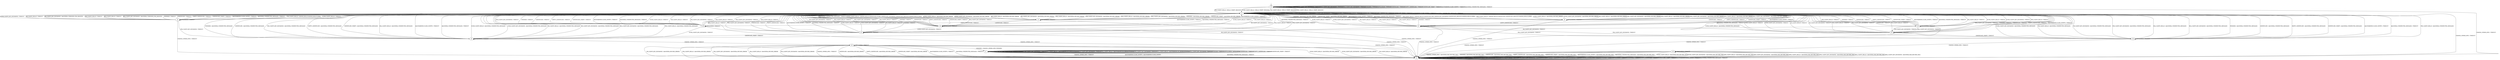 digraph h5 {
s0 [label="s0"];
s1 [label="s1"];
s2 [label="s2"];
s3 [label="s3"];
s4 [label="s4"];
s8 [label="s8"];
s5 [label="s5"];
s9 [label="s9"];
s10 [label="s10"];
s11 [label="s11"];
s16 [label="s16"];
s6 [label="s6"];
s12 [label="s12"];
s13 [label="s13"];
s14 [label="s14"];
s7 [label="s7"];
s15 [label="s15"];
s0 -> s1 [label="ECDH_CLIENT_HELLO / HELLO_VERIFY_REQUEST"];
s0 -> s0 [label="ECDH_CLIENT_KEY_EXCHANGE / TIMEOUT"];
s0 -> s1 [label="DH_CLIENT_HELLO / HELLO_VERIFY_REQUEST"];
s0 -> s0 [label="DH_CLIENT_KEY_EXCHANGE / TIMEOUT"];
s0 -> s1 [label="PSK_CLIENT_HELLO / HELLO_VERIFY_REQUEST"];
s0 -> s0 [label="PSK_CLIENT_KEY_EXCHANGE / TIMEOUT"];
s0 -> s1 [label="RSA_CLIENT_HELLO / HELLO_VERIFY_REQUEST"];
s0 -> s0 [label="RSA_CLIENT_KEY_EXCHANGE / TIMEOUT"];
s0 -> s2 [label="CHANGE_CIPHER_SPEC / TIMEOUT"];
s0 -> s0 [label="FINISHED / TIMEOUT"];
s0 -> s0 [label="APPLICATION / TIMEOUT"];
s0 -> s0 [label="CERTIFICATE / TIMEOUT"];
s0 -> s0 [label="EMPTY_CERTIFICATE / TIMEOUT"];
s0 -> s0 [label="CERTIFICATE_VERIFY / TIMEOUT"];
s0 -> s0 [label="Alert(WARNING,CLOSE_NOTIFY) / TIMEOUT"];
s0 -> s0 [label="Alert(FATAL,UNEXPECTED_MESSAGE) / TIMEOUT"];
s1 -> s3 [label="ECDH_CLIENT_HELLO / SERVER_HELLO,CERTIFICATE,ECDHE_SERVER_KEY_EXCHANGE,CERTIFICATE_REQUEST,SERVER_HELLO_DONE"];
s1 -> s1 [label="ECDH_CLIENT_KEY_EXCHANGE / TIMEOUT"];
s1 -> s8 [label="DH_CLIENT_HELLO / SERVER_HELLO,CERTIFICATE,DHE_SERVER_KEY_EXCHANGE,CERTIFICATE_REQUEST,SERVER_HELLO_DONE"];
s1 -> s1 [label="DH_CLIENT_KEY_EXCHANGE / TIMEOUT"];
s1 -> s4 [label="PSK_CLIENT_HELLO / SERVER_HELLO,SERVER_HELLO_DONE"];
s1 -> s1 [label="PSK_CLIENT_KEY_EXCHANGE / TIMEOUT"];
s1 -> s8 [label="RSA_CLIENT_HELLO / SERVER_HELLO,CERTIFICATE,CERTIFICATE_REQUEST,SERVER_HELLO_DONE"];
s1 -> s1 [label="RSA_CLIENT_KEY_EXCHANGE / TIMEOUT"];
s1 -> s2 [label="CHANGE_CIPHER_SPEC / TIMEOUT"];
s1 -> s1 [label="FINISHED / TIMEOUT"];
s1 -> s1 [label="APPLICATION / TIMEOUT"];
s1 -> s1 [label="CERTIFICATE / TIMEOUT"];
s1 -> s1 [label="EMPTY_CERTIFICATE / TIMEOUT"];
s1 -> s1 [label="CERTIFICATE_VERIFY / TIMEOUT"];
s1 -> s1 [label="Alert(WARNING,CLOSE_NOTIFY) / TIMEOUT"];
s1 -> s1 [label="Alert(FATAL,UNEXPECTED_MESSAGE) / TIMEOUT"];
s2 -> s2 [label="ECDH_CLIENT_HELLO / TIMEOUT"];
s2 -> s2 [label="ECDH_CLIENT_KEY_EXCHANGE / TIMEOUT"];
s2 -> s2 [label="DH_CLIENT_HELLO / TIMEOUT"];
s2 -> s2 [label="DH_CLIENT_KEY_EXCHANGE / TIMEOUT"];
s2 -> s2 [label="PSK_CLIENT_HELLO / TIMEOUT"];
s2 -> s2 [label="PSK_CLIENT_KEY_EXCHANGE / TIMEOUT"];
s2 -> s2 [label="RSA_CLIENT_HELLO / TIMEOUT"];
s2 -> s2 [label="RSA_CLIENT_KEY_EXCHANGE / TIMEOUT"];
s2 -> s2 [label="CHANGE_CIPHER_SPEC / TIMEOUT"];
s2 -> s2 [label="FINISHED / TIMEOUT"];
s2 -> s2 [label="APPLICATION / TIMEOUT"];
s2 -> s2 [label="CERTIFICATE / TIMEOUT"];
s2 -> s2 [label="EMPTY_CERTIFICATE / TIMEOUT"];
s2 -> s2 [label="CERTIFICATE_VERIFY / TIMEOUT"];
s2 -> s2 [label="Alert(WARNING,CLOSE_NOTIFY) / TIMEOUT"];
s2 -> s2 [label="Alert(FATAL,UNEXPECTED_MESSAGE) / TIMEOUT"];
s3 -> s1 [label="ECDH_CLIENT_HELLO / Alert(FATAL,DECODE_ERROR)"];
s3 -> s1 [label="ECDH_CLIENT_KEY_EXCHANGE / Alert(FATAL,DECODE_ERROR)"];
s3 -> s1 [label="DH_CLIENT_HELLO / Alert(FATAL,DECODE_ERROR)"];
s3 -> s1 [label="DH_CLIENT_KEY_EXCHANGE / Alert(FATAL,DECODE_ERROR)"];
s3 -> s1 [label="PSK_CLIENT_HELLO / Alert(FATAL,DECODE_ERROR)"];
s3 -> s1 [label="PSK_CLIENT_KEY_EXCHANGE / Alert(FATAL,DECODE_ERROR)"];
s3 -> s1 [label="RSA_CLIENT_HELLO / Alert(FATAL,DECODE_ERROR)"];
s3 -> s1 [label="RSA_CLIENT_KEY_EXCHANGE / Alert(FATAL,DECODE_ERROR)"];
s3 -> s2 [label="CHANGE_CIPHER_SPEC / TIMEOUT"];
s3 -> s1 [label="FINISHED / Alert(FATAL,DECODE_ERROR)"];
s3 -> s3 [label="APPLICATION / TIMEOUT"];
s3 -> s9 [label="CERTIFICATE / TIMEOUT"];
s3 -> s16 [label="EMPTY_CERTIFICATE / TIMEOUT"];
s3 -> s1 [label="CERTIFICATE_VERIFY / Alert(FATAL,DECODE_ERROR)"];
s3 -> s1 [label="Alert(WARNING,CLOSE_NOTIFY) / TIMEOUT"];
s3 -> s1 [label="Alert(FATAL,UNEXPECTED_MESSAGE) / TIMEOUT"];
s4 -> s1 [label="ECDH_CLIENT_HELLO / TIMEOUT"];
s4 -> s1 [label="ECDH_CLIENT_KEY_EXCHANGE / TIMEOUT"];
s4 -> s1 [label="DH_CLIENT_HELLO / TIMEOUT"];
s4 -> s1 [label="DH_CLIENT_KEY_EXCHANGE / Alert(FATAL,UNKNOWN_PSK_IDENTITY)"];
s4 -> s1 [label="PSK_CLIENT_HELLO / TIMEOUT"];
s4 -> s5 [label="PSK_CLIENT_KEY_EXCHANGE / TIMEOUT"];
s4 -> s1 [label="RSA_CLIENT_HELLO / TIMEOUT"];
s4 -> s1 [label="RSA_CLIENT_KEY_EXCHANGE / Alert(FATAL,UNKNOWN_PSK_IDENTITY)"];
s4 -> s2 [label="CHANGE_CIPHER_SPEC / TIMEOUT"];
s4 -> s1 [label="FINISHED / TIMEOUT"];
s4 -> s4 [label="APPLICATION / TIMEOUT"];
s4 -> s1 [label="CERTIFICATE / TIMEOUT"];
s4 -> s1 [label="EMPTY_CERTIFICATE / TIMEOUT"];
s4 -> s1 [label="CERTIFICATE_VERIFY / TIMEOUT"];
s4 -> s1 [label="Alert(WARNING,CLOSE_NOTIFY) / TIMEOUT"];
s4 -> s1 [label="Alert(FATAL,UNEXPECTED_MESSAGE) / TIMEOUT"];
s8 -> s1 [label="ECDH_CLIENT_HELLO / Alert(FATAL,DECODE_ERROR)"];
s8 -> s1 [label="ECDH_CLIENT_KEY_EXCHANGE / Alert(FATAL,DECODE_ERROR)"];
s8 -> s1 [label="DH_CLIENT_HELLO / Alert(FATAL,DECODE_ERROR)"];
s8 -> s1 [label="DH_CLIENT_KEY_EXCHANGE / Alert(FATAL,DECODE_ERROR)"];
s8 -> s1 [label="PSK_CLIENT_HELLO / Alert(FATAL,DECODE_ERROR)"];
s8 -> s1 [label="PSK_CLIENT_KEY_EXCHANGE / Alert(FATAL,DECODE_ERROR)"];
s8 -> s1 [label="RSA_CLIENT_HELLO / Alert(FATAL,DECODE_ERROR)"];
s8 -> s1 [label="RSA_CLIENT_KEY_EXCHANGE / Alert(FATAL,DECODE_ERROR)"];
s8 -> s2 [label="CHANGE_CIPHER_SPEC / TIMEOUT"];
s8 -> s1 [label="FINISHED / Alert(FATAL,DECODE_ERROR)"];
s8 -> s8 [label="APPLICATION / TIMEOUT"];
s8 -> s10 [label="CERTIFICATE / TIMEOUT"];
s8 -> s11 [label="EMPTY_CERTIFICATE / TIMEOUT"];
s8 -> s1 [label="CERTIFICATE_VERIFY / Alert(FATAL,DECODE_ERROR)"];
s8 -> s1 [label="Alert(WARNING,CLOSE_NOTIFY) / TIMEOUT"];
s8 -> s1 [label="Alert(FATAL,UNEXPECTED_MESSAGE) / TIMEOUT"];
s5 -> s1 [label="ECDH_CLIENT_HELLO / Alert(FATAL,UNEXPECTED_MESSAGE)"];
s5 -> s1 [label="ECDH_CLIENT_KEY_EXCHANGE / Alert(FATAL,UNEXPECTED_MESSAGE)"];
s5 -> s1 [label="DH_CLIENT_HELLO / Alert(FATAL,UNEXPECTED_MESSAGE)"];
s5 -> s1 [label="DH_CLIENT_KEY_EXCHANGE / Alert(FATAL,UNEXPECTED_MESSAGE)"];
s5 -> s1 [label="PSK_CLIENT_HELLO / Alert(FATAL,UNEXPECTED_MESSAGE)"];
s5 -> s1 [label="PSK_CLIENT_KEY_EXCHANGE / Alert(FATAL,UNEXPECTED_MESSAGE)"];
s5 -> s1 [label="RSA_CLIENT_HELLO / Alert(FATAL,UNEXPECTED_MESSAGE)"];
s5 -> s1 [label="RSA_CLIENT_KEY_EXCHANGE / Alert(FATAL,UNEXPECTED_MESSAGE)"];
s5 -> s6 [label="CHANGE_CIPHER_SPEC / TIMEOUT"];
s5 -> s1 [label="FINISHED / Alert(FATAL,UNEXPECTED_MESSAGE)"];
s5 -> s5 [label="APPLICATION / TIMEOUT"];
s5 -> s1 [label="CERTIFICATE / Alert(FATAL,UNEXPECTED_MESSAGE)"];
s5 -> s1 [label="EMPTY_CERTIFICATE / Alert(FATAL,UNEXPECTED_MESSAGE)"];
s5 -> s1 [label="CERTIFICATE_VERIFY / Alert(FATAL,UNEXPECTED_MESSAGE)"];
s5 -> s1 [label="Alert(WARNING,CLOSE_NOTIFY) / TIMEOUT"];
s5 -> s1 [label="Alert(FATAL,UNEXPECTED_MESSAGE) / TIMEOUT"];
s9 -> s1 [label="ECDH_CLIENT_HELLO / TIMEOUT"];
s9 -> s12 [label="ECDH_CLIENT_KEY_EXCHANGE / TIMEOUT"];
s9 -> s1 [label="DH_CLIENT_HELLO / TIMEOUT"];
s9 -> s1 [label="DH_CLIENT_KEY_EXCHANGE / TIMEOUT"];
s9 -> s1 [label="PSK_CLIENT_HELLO / TIMEOUT"];
s9 -> s1 [label="PSK_CLIENT_KEY_EXCHANGE / TIMEOUT"];
s9 -> s1 [label="RSA_CLIENT_HELLO / TIMEOUT"];
s9 -> s1 [label="RSA_CLIENT_KEY_EXCHANGE / TIMEOUT"];
s9 -> s2 [label="CHANGE_CIPHER_SPEC / TIMEOUT"];
s9 -> s1 [label="FINISHED / TIMEOUT"];
s9 -> s9 [label="APPLICATION / TIMEOUT"];
s9 -> s1 [label="CERTIFICATE / TIMEOUT"];
s9 -> s1 [label="EMPTY_CERTIFICATE / TIMEOUT"];
s9 -> s1 [label="CERTIFICATE_VERIFY / TIMEOUT"];
s9 -> s1 [label="Alert(WARNING,CLOSE_NOTIFY) / TIMEOUT"];
s9 -> s1 [label="Alert(FATAL,UNEXPECTED_MESSAGE) / TIMEOUT"];
s10 -> s1 [label="ECDH_CLIENT_HELLO / TIMEOUT"];
s10 -> s1 [label="ECDH_CLIENT_KEY_EXCHANGE / TIMEOUT"];
s10 -> s1 [label="DH_CLIENT_HELLO / TIMEOUT"];
s10 -> s12 [label="DH_CLIENT_KEY_EXCHANGE / TIMEOUT"];
s10 -> s1 [label="PSK_CLIENT_HELLO / TIMEOUT"];
s10 -> s13 [label="PSK_CLIENT_KEY_EXCHANGE / TIMEOUT"];
s10 -> s1 [label="RSA_CLIENT_HELLO / TIMEOUT"];
s10 -> s13 [label="RSA_CLIENT_KEY_EXCHANGE / TIMEOUT"];
s10 -> s2 [label="CHANGE_CIPHER_SPEC / TIMEOUT"];
s10 -> s1 [label="FINISHED / TIMEOUT"];
s10 -> s10 [label="APPLICATION / TIMEOUT"];
s10 -> s1 [label="CERTIFICATE / TIMEOUT"];
s10 -> s1 [label="EMPTY_CERTIFICATE / TIMEOUT"];
s10 -> s1 [label="CERTIFICATE_VERIFY / TIMEOUT"];
s10 -> s1 [label="Alert(WARNING,CLOSE_NOTIFY) / TIMEOUT"];
s10 -> s1 [label="Alert(FATAL,UNEXPECTED_MESSAGE) / TIMEOUT"];
s11 -> s1 [label="ECDH_CLIENT_HELLO / TIMEOUT"];
s11 -> s1 [label="ECDH_CLIENT_KEY_EXCHANGE / TIMEOUT"];
s11 -> s1 [label="DH_CLIENT_HELLO / TIMEOUT"];
s11 -> s5 [label="DH_CLIENT_KEY_EXCHANGE / TIMEOUT"];
s11 -> s1 [label="PSK_CLIENT_HELLO / TIMEOUT"];
s11 -> s14 [label="PSK_CLIENT_KEY_EXCHANGE / TIMEOUT"];
s11 -> s1 [label="RSA_CLIENT_HELLO / TIMEOUT"];
s11 -> s14 [label="RSA_CLIENT_KEY_EXCHANGE / TIMEOUT"];
s11 -> s2 [label="CHANGE_CIPHER_SPEC / TIMEOUT"];
s11 -> s1 [label="FINISHED / TIMEOUT"];
s11 -> s11 [label="APPLICATION / TIMEOUT"];
s11 -> s1 [label="CERTIFICATE / TIMEOUT"];
s11 -> s1 [label="EMPTY_CERTIFICATE / TIMEOUT"];
s11 -> s1 [label="CERTIFICATE_VERIFY / TIMEOUT"];
s11 -> s1 [label="Alert(WARNING,CLOSE_NOTIFY) / TIMEOUT"];
s11 -> s1 [label="Alert(FATAL,UNEXPECTED_MESSAGE) / TIMEOUT"];
s16 -> s1 [label="ECDH_CLIENT_HELLO / TIMEOUT"];
s16 -> s5 [label="ECDH_CLIENT_KEY_EXCHANGE / TIMEOUT"];
s16 -> s1 [label="DH_CLIENT_HELLO / TIMEOUT"];
s16 -> s1 [label="DH_CLIENT_KEY_EXCHANGE / TIMEOUT"];
s16 -> s1 [label="PSK_CLIENT_HELLO / TIMEOUT"];
s16 -> s1 [label="PSK_CLIENT_KEY_EXCHANGE / TIMEOUT"];
s16 -> s1 [label="RSA_CLIENT_HELLO / TIMEOUT"];
s16 -> s1 [label="RSA_CLIENT_KEY_EXCHANGE / TIMEOUT"];
s16 -> s2 [label="CHANGE_CIPHER_SPEC / TIMEOUT"];
s16 -> s1 [label="FINISHED / TIMEOUT"];
s16 -> s16 [label="APPLICATION / TIMEOUT"];
s16 -> s1 [label="CERTIFICATE / TIMEOUT"];
s16 -> s1 [label="EMPTY_CERTIFICATE / TIMEOUT"];
s16 -> s1 [label="CERTIFICATE_VERIFY / TIMEOUT"];
s16 -> s1 [label="Alert(WARNING,CLOSE_NOTIFY) / TIMEOUT"];
s16 -> s1 [label="Alert(FATAL,UNEXPECTED_MESSAGE) / TIMEOUT"];
s6 -> s2 [label="ECDH_CLIENT_HELLO / Alert(FATAL,DECODE_ERROR)"];
s6 -> s2 [label="ECDH_CLIENT_KEY_EXCHANGE / Alert(FATAL,DECODE_ERROR)"];
s6 -> s2 [label="DH_CLIENT_HELLO / Alert(FATAL,DECODE_ERROR)"];
s6 -> s2 [label="DH_CLIENT_KEY_EXCHANGE / Alert(FATAL,DECODE_ERROR)"];
s6 -> s2 [label="PSK_CLIENT_HELLO / Alert(FATAL,DECODE_ERROR)"];
s6 -> s2 [label="PSK_CLIENT_KEY_EXCHANGE / Alert(FATAL,DECODE_ERROR)"];
s6 -> s2 [label="RSA_CLIENT_HELLO / Alert(FATAL,DECODE_ERROR)"];
s6 -> s2 [label="RSA_CLIENT_KEY_EXCHANGE / Alert(FATAL,DECODE_ERROR)"];
s6 -> s2 [label="CHANGE_CIPHER_SPEC / TIMEOUT"];
s6 -> s7 [label="FINISHED / CHANGE_CIPHER_SPEC,FINISHED"];
s6 -> s6 [label="APPLICATION / TIMEOUT"];
s6 -> s2 [label="CERTIFICATE / Alert(FATAL,DECODE_ERROR)"];
s6 -> s2 [label="EMPTY_CERTIFICATE / Alert(FATAL,DECODE_ERROR)"];
s6 -> s2 [label="CERTIFICATE_VERIFY / Alert(FATAL,DECODE_ERROR)"];
s6 -> s2 [label="Alert(WARNING,CLOSE_NOTIFY) / TIMEOUT"];
s6 -> s2 [label="Alert(FATAL,UNEXPECTED_MESSAGE) / TIMEOUT"];
s12 -> s1 [label="ECDH_CLIENT_HELLO / TIMEOUT"];
s12 -> s1 [label="ECDH_CLIENT_KEY_EXCHANGE / TIMEOUT"];
s12 -> s1 [label="DH_CLIENT_HELLO / TIMEOUT"];
s12 -> s1 [label="DH_CLIENT_KEY_EXCHANGE / TIMEOUT"];
s12 -> s1 [label="PSK_CLIENT_HELLO / TIMEOUT"];
s12 -> s1 [label="PSK_CLIENT_KEY_EXCHANGE / TIMEOUT"];
s12 -> s1 [label="RSA_CLIENT_HELLO / TIMEOUT"];
s12 -> s1 [label="RSA_CLIENT_KEY_EXCHANGE / TIMEOUT"];
s12 -> s2 [label="CHANGE_CIPHER_SPEC / TIMEOUT"];
s12 -> s1 [label="FINISHED / TIMEOUT"];
s12 -> s12 [label="APPLICATION / TIMEOUT"];
s12 -> s1 [label="CERTIFICATE / TIMEOUT"];
s12 -> s1 [label="EMPTY_CERTIFICATE / TIMEOUT"];
s12 -> s5 [label="CERTIFICATE_VERIFY / TIMEOUT"];
s12 -> s1 [label="Alert(WARNING,CLOSE_NOTIFY) / TIMEOUT"];
s12 -> s1 [label="Alert(FATAL,UNEXPECTED_MESSAGE) / TIMEOUT"];
s13 -> s1 [label="ECDH_CLIENT_HELLO / TIMEOUT"];
s13 -> s1 [label="ECDH_CLIENT_KEY_EXCHANGE / TIMEOUT"];
s13 -> s1 [label="DH_CLIENT_HELLO / TIMEOUT"];
s13 -> s1 [label="DH_CLIENT_KEY_EXCHANGE / TIMEOUT"];
s13 -> s1 [label="PSK_CLIENT_HELLO / TIMEOUT"];
s13 -> s1 [label="PSK_CLIENT_KEY_EXCHANGE / TIMEOUT"];
s13 -> s1 [label="RSA_CLIENT_HELLO / TIMEOUT"];
s13 -> s1 [label="RSA_CLIENT_KEY_EXCHANGE / TIMEOUT"];
s13 -> s2 [label="CHANGE_CIPHER_SPEC / TIMEOUT"];
s13 -> s1 [label="FINISHED / TIMEOUT"];
s13 -> s13 [label="APPLICATION / TIMEOUT"];
s13 -> s1 [label="CERTIFICATE / TIMEOUT"];
s13 -> s1 [label="EMPTY_CERTIFICATE / TIMEOUT"];
s13 -> s14 [label="CERTIFICATE_VERIFY / TIMEOUT"];
s13 -> s1 [label="Alert(WARNING,CLOSE_NOTIFY) / TIMEOUT"];
s13 -> s1 [label="Alert(FATAL,UNEXPECTED_MESSAGE) / TIMEOUT"];
s14 -> s1 [label="ECDH_CLIENT_HELLO / Alert(FATAL,UNEXPECTED_MESSAGE)"];
s14 -> s1 [label="ECDH_CLIENT_KEY_EXCHANGE / Alert(FATAL,UNEXPECTED_MESSAGE)"];
s14 -> s1 [label="DH_CLIENT_HELLO / Alert(FATAL,UNEXPECTED_MESSAGE)"];
s14 -> s1 [label="DH_CLIENT_KEY_EXCHANGE / Alert(FATAL,UNEXPECTED_MESSAGE)"];
s14 -> s1 [label="PSK_CLIENT_HELLO / Alert(FATAL,UNEXPECTED_MESSAGE)"];
s14 -> s1 [label="PSK_CLIENT_KEY_EXCHANGE / Alert(FATAL,UNEXPECTED_MESSAGE)"];
s14 -> s1 [label="RSA_CLIENT_HELLO / Alert(FATAL,UNEXPECTED_MESSAGE)"];
s14 -> s1 [label="RSA_CLIENT_KEY_EXCHANGE / Alert(FATAL,UNEXPECTED_MESSAGE)"];
s14 -> s15 [label="CHANGE_CIPHER_SPEC / TIMEOUT"];
s14 -> s1 [label="FINISHED / Alert(FATAL,UNEXPECTED_MESSAGE)"];
s14 -> s14 [label="APPLICATION / TIMEOUT"];
s14 -> s1 [label="CERTIFICATE / Alert(FATAL,UNEXPECTED_MESSAGE)"];
s14 -> s1 [label="EMPTY_CERTIFICATE / Alert(FATAL,UNEXPECTED_MESSAGE)"];
s14 -> s1 [label="CERTIFICATE_VERIFY / Alert(FATAL,UNEXPECTED_MESSAGE)"];
s14 -> s1 [label="Alert(WARNING,CLOSE_NOTIFY) / TIMEOUT"];
s14 -> s1 [label="Alert(FATAL,UNEXPECTED_MESSAGE) / TIMEOUT"];
s7 -> s7 [label="ECDH_CLIENT_HELLO / Alert(WARNING,NO_RENEGOTIATION)"];
s7 -> s7 [label="ECDH_CLIENT_KEY_EXCHANGE / TIMEOUT"];
s7 -> s7 [label="DH_CLIENT_HELLO / Alert(WARNING,NO_RENEGOTIATION)"];
s7 -> s7 [label="DH_CLIENT_KEY_EXCHANGE / TIMEOUT"];
s7 -> s7 [label="PSK_CLIENT_HELLO / Alert(WARNING,NO_RENEGOTIATION)"];
s7 -> s7 [label="PSK_CLIENT_KEY_EXCHANGE / TIMEOUT"];
s7 -> s7 [label="RSA_CLIENT_HELLO / Alert(WARNING,NO_RENEGOTIATION)"];
s7 -> s7 [label="RSA_CLIENT_KEY_EXCHANGE / TIMEOUT"];
s7 -> s2 [label="CHANGE_CIPHER_SPEC / TIMEOUT"];
s7 -> s7 [label="FINISHED / TIMEOUT"];
s7 -> s7 [label="APPLICATION / APPLICATION"];
s7 -> s7 [label="CERTIFICATE / TIMEOUT"];
s7 -> s7 [label="EMPTY_CERTIFICATE / TIMEOUT"];
s7 -> s7 [label="CERTIFICATE_VERIFY / TIMEOUT"];
s7 -> s2 [label="Alert(WARNING,CLOSE_NOTIFY) / Alert(WARNING,CLOSE_NOTIFY)"];
s7 -> s2 [label="Alert(FATAL,UNEXPECTED_MESSAGE) / TIMEOUT"];
s15 -> s2 [label="ECDH_CLIENT_HELLO / Alert(FATAL,BAD_RECORD_MAC)"];
s15 -> s2 [label="ECDH_CLIENT_KEY_EXCHANGE / Alert(FATAL,BAD_RECORD_MAC)"];
s15 -> s2 [label="DH_CLIENT_HELLO / Alert(FATAL,BAD_RECORD_MAC)"];
s15 -> s2 [label="DH_CLIENT_KEY_EXCHANGE / Alert(FATAL,BAD_RECORD_MAC)"];
s15 -> s2 [label="PSK_CLIENT_HELLO / Alert(FATAL,BAD_RECORD_MAC)"];
s15 -> s2 [label="PSK_CLIENT_KEY_EXCHANGE / Alert(FATAL,BAD_RECORD_MAC)"];
s15 -> s2 [label="RSA_CLIENT_HELLO / Alert(FATAL,BAD_RECORD_MAC)"];
s15 -> s2 [label="RSA_CLIENT_KEY_EXCHANGE / Alert(FATAL,BAD_RECORD_MAC)"];
s15 -> s2 [label="CHANGE_CIPHER_SPEC / Alert(FATAL,BAD_RECORD_MAC)"];
s15 -> s2 [label="FINISHED / Alert(FATAL,BAD_RECORD_MAC)"];
s15 -> s15 [label="APPLICATION / TIMEOUT"];
s15 -> s2 [label="CERTIFICATE / Alert(FATAL,BAD_RECORD_MAC)"];
s15 -> s2 [label="EMPTY_CERTIFICATE / Alert(FATAL,BAD_RECORD_MAC)"];
s15 -> s2 [label="CERTIFICATE_VERIFY / Alert(FATAL,BAD_RECORD_MAC)"];
s15 -> s2 [label="Alert(WARNING,CLOSE_NOTIFY) / Alert(FATAL,BAD_RECORD_MAC)"];
s15 -> s2 [label="Alert(FATAL,UNEXPECTED_MESSAGE) / Alert(FATAL,BAD_RECORD_MAC)"];
__start0 [shape=none, label=""];
__start0 -> s0 [label=""];
}
